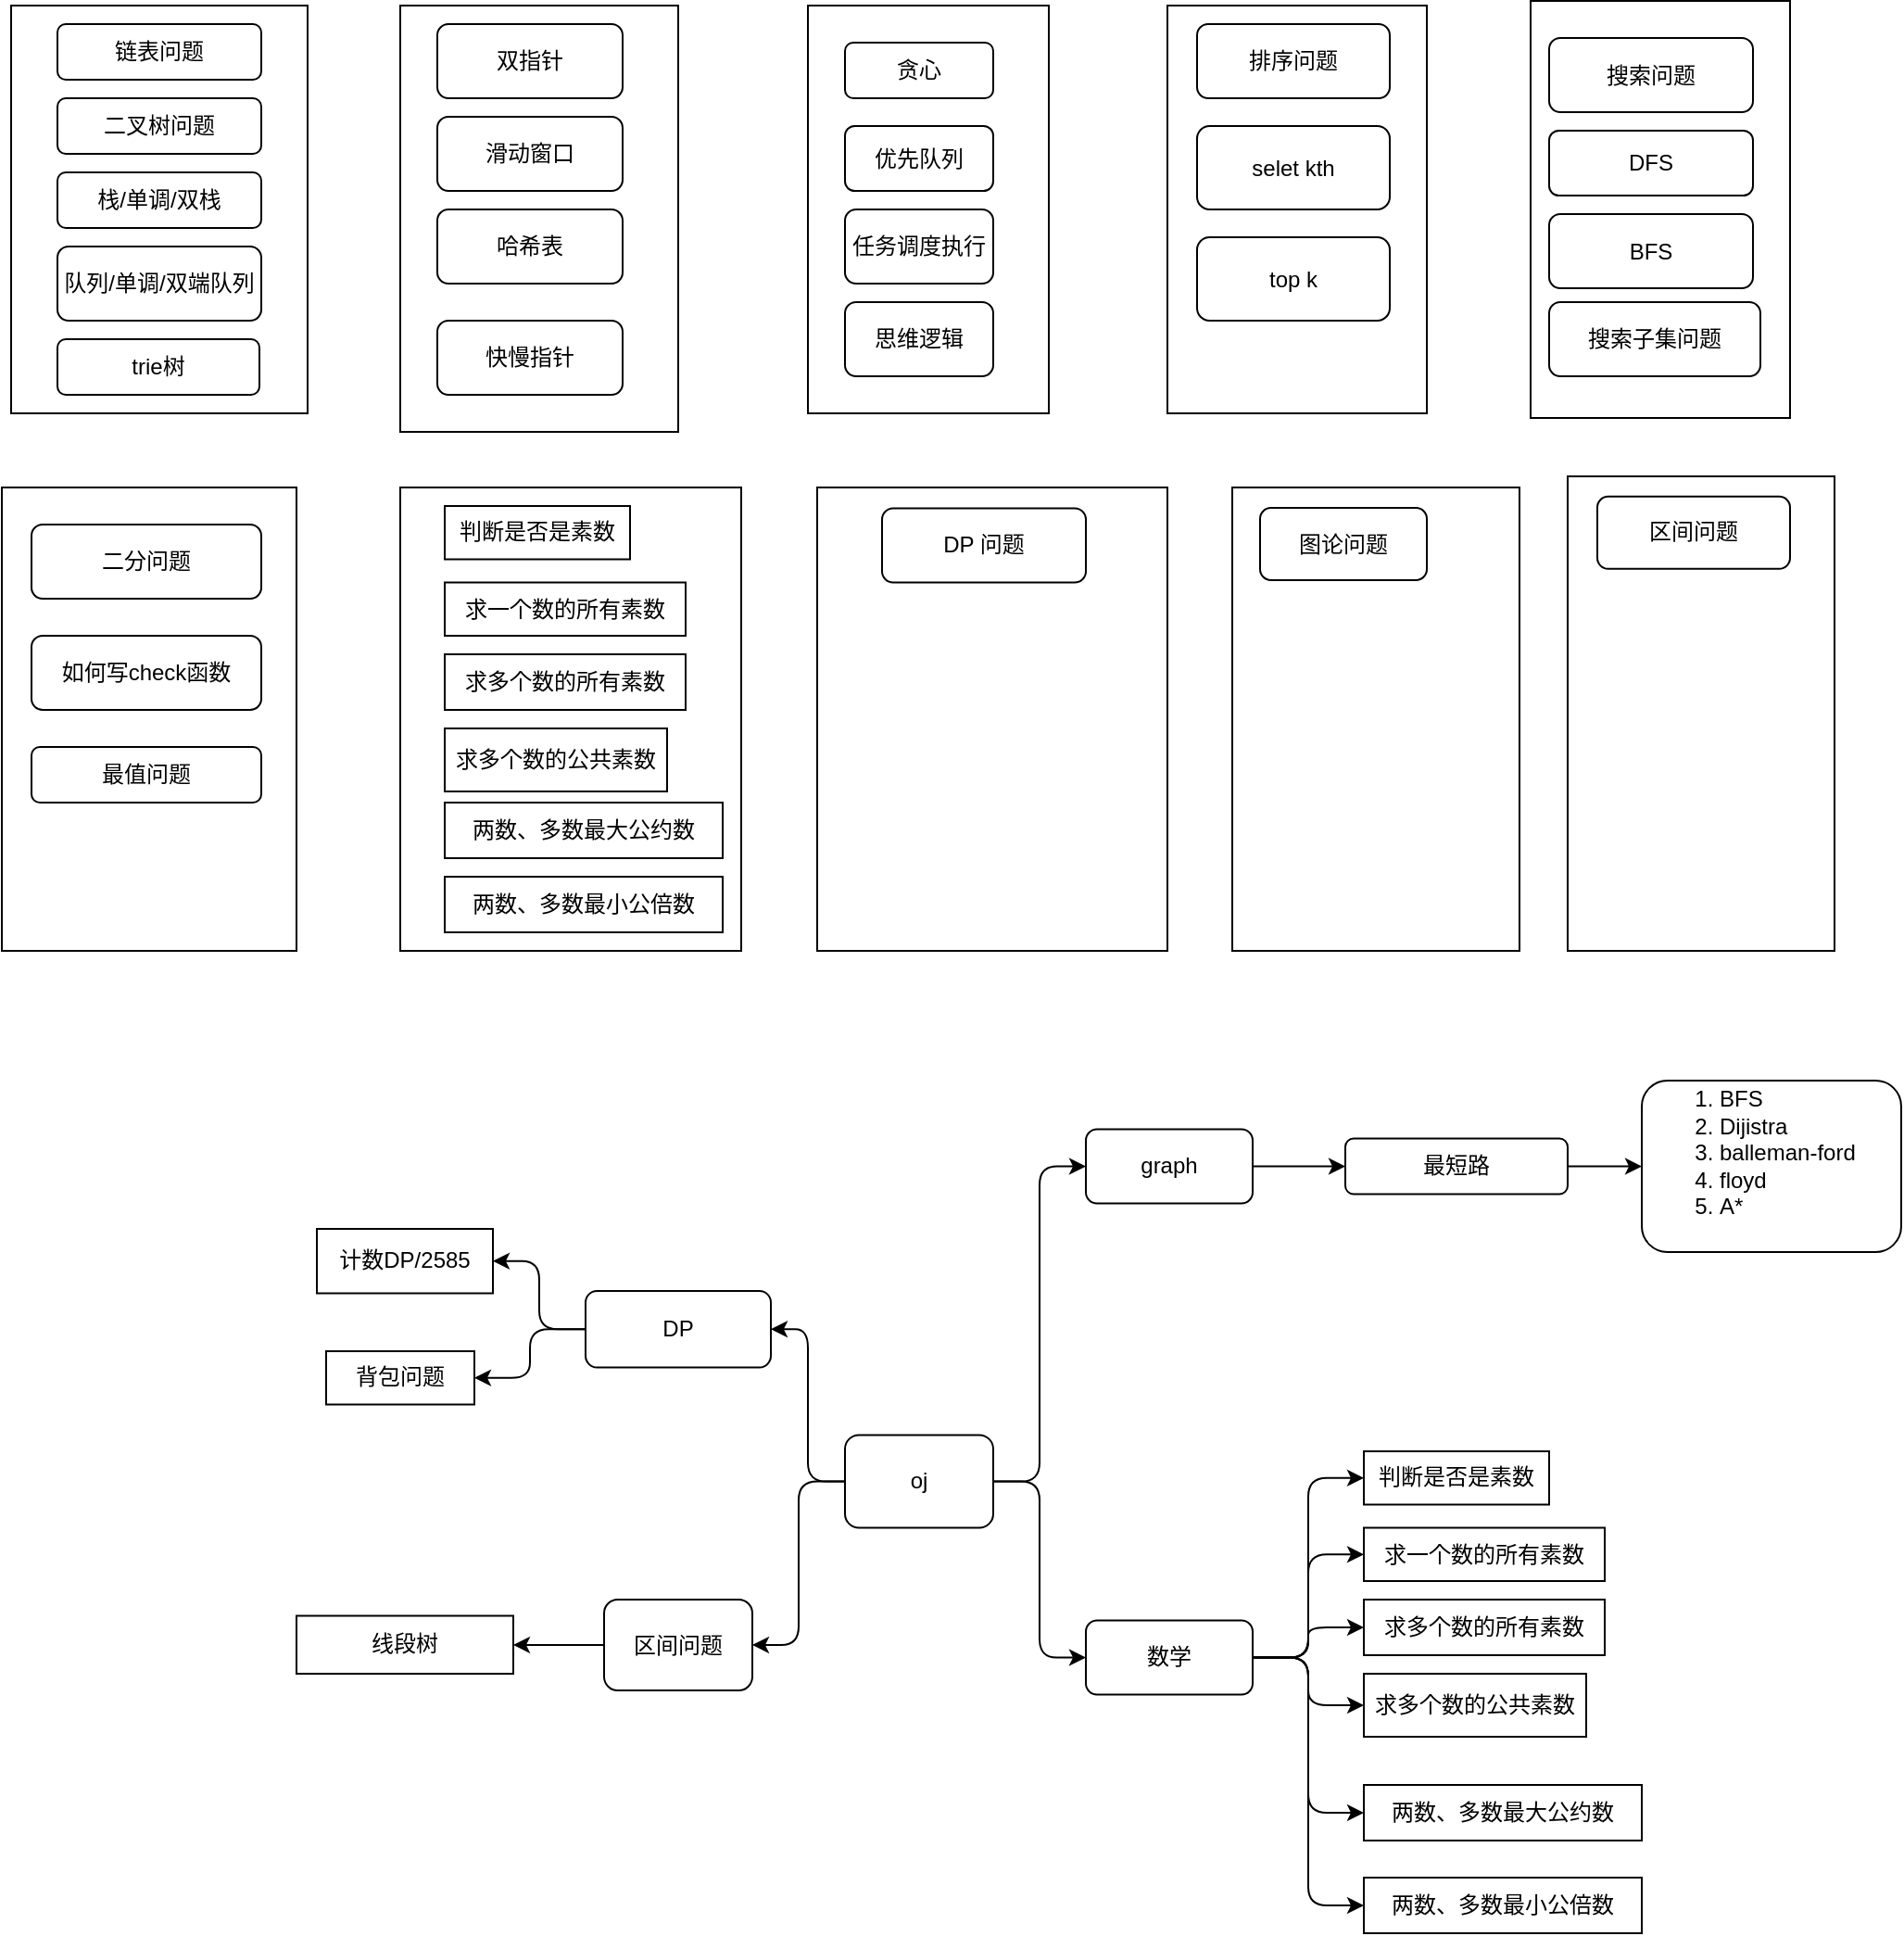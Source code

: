 <mxfile version="21.0.6" type="github">
  <diagram name="第 1 页" id="c0f3yW9Gil210HKwcmj0">
    <mxGraphModel dx="1306" dy="836" grid="1" gridSize="10" guides="1" tooltips="1" connect="1" arrows="1" fold="1" page="1" pageScale="1" pageWidth="2339" pageHeight="3300" math="0" shadow="0">
      <root>
        <mxCell id="0" />
        <mxCell id="1" parent="0" />
        <mxCell id="c8blgeXkBUVHCLApOhyp-82" value="" style="rounded=0;whiteSpace=wrap;html=1;" vertex="1" parent="1">
          <mxGeometry x="1006" y="424" width="144" height="256" as="geometry" />
        </mxCell>
        <mxCell id="c8blgeXkBUVHCLApOhyp-80" value="" style="rounded=0;whiteSpace=wrap;html=1;" vertex="1" parent="1">
          <mxGeometry x="825" y="430" width="155" height="250" as="geometry" />
        </mxCell>
        <mxCell id="c8blgeXkBUVHCLApOhyp-78" value="" style="rounded=0;whiteSpace=wrap;html=1;" vertex="1" parent="1">
          <mxGeometry x="601" y="430" width="189" height="250" as="geometry" />
        </mxCell>
        <mxCell id="c8blgeXkBUVHCLApOhyp-75" value="" style="rounded=0;whiteSpace=wrap;html=1;" vertex="1" parent="1">
          <mxGeometry x="376" y="430" width="184" height="250" as="geometry" />
        </mxCell>
        <mxCell id="c8blgeXkBUVHCLApOhyp-33" value="" style="rounded=0;whiteSpace=wrap;html=1;" vertex="1" parent="1">
          <mxGeometry x="161" y="430" width="159" height="250" as="geometry" />
        </mxCell>
        <mxCell id="c8blgeXkBUVHCLApOhyp-27" value="" style="rounded=0;whiteSpace=wrap;html=1;" vertex="1" parent="1">
          <mxGeometry x="790" y="170" width="140" height="220" as="geometry" />
        </mxCell>
        <mxCell id="c8blgeXkBUVHCLApOhyp-23" value="" style="rounded=0;whiteSpace=wrap;html=1;" vertex="1" parent="1">
          <mxGeometry x="986" y="167.5" width="140" height="225" as="geometry" />
        </mxCell>
        <mxCell id="c8blgeXkBUVHCLApOhyp-19" value="" style="rounded=0;whiteSpace=wrap;html=1;" vertex="1" parent="1">
          <mxGeometry x="596" y="170" width="130" height="220" as="geometry" />
        </mxCell>
        <mxCell id="c8blgeXkBUVHCLApOhyp-13" value="" style="rounded=0;whiteSpace=wrap;html=1;" vertex="1" parent="1">
          <mxGeometry x="376" y="170" width="150" height="230" as="geometry" />
        </mxCell>
        <mxCell id="c8blgeXkBUVHCLApOhyp-7" value="" style="rounded=0;whiteSpace=wrap;html=1;" vertex="1" parent="1">
          <mxGeometry x="166" y="170" width="160" height="220" as="geometry" />
        </mxCell>
        <mxCell id="R-X1Kzi6aorfEDV6HySt-5" style="edgeStyle=orthogonalEdgeStyle;rounded=1;orthogonalLoop=1;jettySize=auto;html=1;exitX=1;exitY=0.5;exitDx=0;exitDy=0;entryX=0;entryY=0.5;entryDx=0;entryDy=0;" parent="1" source="R-X1Kzi6aorfEDV6HySt-1" target="R-X1Kzi6aorfEDV6HySt-4" edge="1">
          <mxGeometry relative="1" as="geometry" />
        </mxCell>
        <mxCell id="3fjGZQysSv-eZ1hzzoia-2" style="edgeStyle=orthogonalEdgeStyle;rounded=1;orthogonalLoop=1;jettySize=auto;html=1;exitX=1;exitY=0.5;exitDx=0;exitDy=0;entryX=0;entryY=0.5;entryDx=0;entryDy=0;" parent="1" source="R-X1Kzi6aorfEDV6HySt-1" target="3fjGZQysSv-eZ1hzzoia-1" edge="1">
          <mxGeometry relative="1" as="geometry" />
        </mxCell>
        <mxCell id="Xv7DBx726RWobwCdAjJy-3" style="edgeStyle=orthogonalEdgeStyle;rounded=1;orthogonalLoop=1;jettySize=auto;html=1;exitX=0;exitY=0.5;exitDx=0;exitDy=0;entryX=1;entryY=0.5;entryDx=0;entryDy=0;" parent="1" source="R-X1Kzi6aorfEDV6HySt-1" target="Xv7DBx726RWobwCdAjJy-1" edge="1">
          <mxGeometry relative="1" as="geometry" />
        </mxCell>
        <mxCell id="nt6Zr_V4z6T5L9FxD4BE-2" style="edgeStyle=orthogonalEdgeStyle;rounded=1;orthogonalLoop=1;jettySize=auto;html=1;exitX=0;exitY=0.5;exitDx=0;exitDy=0;entryX=1;entryY=0.5;entryDx=0;entryDy=0;" parent="1" source="R-X1Kzi6aorfEDV6HySt-1" target="nt6Zr_V4z6T5L9FxD4BE-1" edge="1">
          <mxGeometry relative="1" as="geometry" />
        </mxCell>
        <mxCell id="R-X1Kzi6aorfEDV6HySt-1" value="oj" style="rounded=1;whiteSpace=wrap;html=1;" parent="1" vertex="1">
          <mxGeometry x="616" y="941.25" width="80" height="50" as="geometry" />
        </mxCell>
        <mxCell id="R-X1Kzi6aorfEDV6HySt-9" style="edgeStyle=orthogonalEdgeStyle;rounded=1;orthogonalLoop=1;jettySize=auto;html=1;exitX=1;exitY=0.5;exitDx=0;exitDy=0;entryX=0;entryY=0.5;entryDx=0;entryDy=0;" parent="1" source="R-X1Kzi6aorfEDV6HySt-4" target="R-X1Kzi6aorfEDV6HySt-8" edge="1">
          <mxGeometry relative="1" as="geometry" />
        </mxCell>
        <mxCell id="R-X1Kzi6aorfEDV6HySt-4" value="graph" style="rounded=1;whiteSpace=wrap;html=1;" parent="1" vertex="1">
          <mxGeometry x="746" y="776.25" width="90" height="40" as="geometry" />
        </mxCell>
        <mxCell id="R-X1Kzi6aorfEDV6HySt-13" style="edgeStyle=orthogonalEdgeStyle;rounded=1;orthogonalLoop=1;jettySize=auto;html=1;exitX=1;exitY=0.5;exitDx=0;exitDy=0;" parent="1" source="R-X1Kzi6aorfEDV6HySt-8" target="R-X1Kzi6aorfEDV6HySt-12" edge="1">
          <mxGeometry relative="1" as="geometry" />
        </mxCell>
        <mxCell id="R-X1Kzi6aorfEDV6HySt-8" value="最短路" style="rounded=1;whiteSpace=wrap;html=1;" parent="1" vertex="1">
          <mxGeometry x="886" y="781.25" width="120" height="30" as="geometry" />
        </mxCell>
        <mxCell id="R-X1Kzi6aorfEDV6HySt-12" value="&lt;ol&gt;&lt;li&gt;BFS&lt;/li&gt;&lt;li&gt;Dijistra&lt;/li&gt;&lt;li&gt;balleman-ford&lt;/li&gt;&lt;li&gt;floyd&lt;/li&gt;&lt;li&gt;A*&lt;/li&gt;&lt;/ol&gt;&lt;div&gt;&lt;br&gt;&lt;/div&gt;" style="rounded=1;whiteSpace=wrap;html=1;align=left;" parent="1" vertex="1">
          <mxGeometry x="1046" y="750" width="140" height="92.5" as="geometry" />
        </mxCell>
        <mxCell id="3fjGZQysSv-eZ1hzzoia-4" style="edgeStyle=orthogonalEdgeStyle;rounded=1;orthogonalLoop=1;jettySize=auto;html=1;exitX=1;exitY=0.5;exitDx=0;exitDy=0;entryX=0;entryY=0.5;entryDx=0;entryDy=0;" parent="1" source="3fjGZQysSv-eZ1hzzoia-1" target="3fjGZQysSv-eZ1hzzoia-3" edge="1">
          <mxGeometry relative="1" as="geometry" />
        </mxCell>
        <mxCell id="3fjGZQysSv-eZ1hzzoia-8" style="edgeStyle=orthogonalEdgeStyle;rounded=1;orthogonalLoop=1;jettySize=auto;html=1;exitX=1;exitY=0.5;exitDx=0;exitDy=0;entryX=0;entryY=0.5;entryDx=0;entryDy=0;" parent="1" source="3fjGZQysSv-eZ1hzzoia-1" target="3fjGZQysSv-eZ1hzzoia-7" edge="1">
          <mxGeometry relative="1" as="geometry" />
        </mxCell>
        <mxCell id="3fjGZQysSv-eZ1hzzoia-11" style="edgeStyle=orthogonalEdgeStyle;rounded=1;orthogonalLoop=1;jettySize=auto;html=1;exitX=1;exitY=0.5;exitDx=0;exitDy=0;entryX=0;entryY=0.5;entryDx=0;entryDy=0;" parent="1" source="3fjGZQysSv-eZ1hzzoia-1" target="3fjGZQysSv-eZ1hzzoia-10" edge="1">
          <mxGeometry relative="1" as="geometry" />
        </mxCell>
        <mxCell id="3fjGZQysSv-eZ1hzzoia-13" style="edgeStyle=orthogonalEdgeStyle;rounded=1;orthogonalLoop=1;jettySize=auto;html=1;entryX=0;entryY=0.5;entryDx=0;entryDy=0;" parent="1" source="3fjGZQysSv-eZ1hzzoia-1" target="3fjGZQysSv-eZ1hzzoia-12" edge="1">
          <mxGeometry relative="1" as="geometry" />
        </mxCell>
        <mxCell id="3fjGZQysSv-eZ1hzzoia-17" style="edgeStyle=orthogonalEdgeStyle;rounded=1;orthogonalLoop=1;jettySize=auto;html=1;exitX=1;exitY=0.5;exitDx=0;exitDy=0;entryX=0;entryY=0.5;entryDx=0;entryDy=0;" parent="1" source="3fjGZQysSv-eZ1hzzoia-1" target="3fjGZQysSv-eZ1hzzoia-16" edge="1">
          <mxGeometry relative="1" as="geometry" />
        </mxCell>
        <mxCell id="3fjGZQysSv-eZ1hzzoia-19" style="edgeStyle=orthogonalEdgeStyle;rounded=1;orthogonalLoop=1;jettySize=auto;html=1;exitX=1;exitY=0.5;exitDx=0;exitDy=0;entryX=0;entryY=0.5;entryDx=0;entryDy=0;" parent="1" source="3fjGZQysSv-eZ1hzzoia-1" target="3fjGZQysSv-eZ1hzzoia-18" edge="1">
          <mxGeometry relative="1" as="geometry" />
        </mxCell>
        <mxCell id="3fjGZQysSv-eZ1hzzoia-1" value="数学" style="rounded=1;whiteSpace=wrap;html=1;" parent="1" vertex="1">
          <mxGeometry x="746" y="1041.25" width="90" height="40" as="geometry" />
        </mxCell>
        <mxCell id="3fjGZQysSv-eZ1hzzoia-3" value="判断是否是素数" style="rounded=0;whiteSpace=wrap;html=1;" parent="1" vertex="1">
          <mxGeometry x="896" y="950" width="100" height="28.75" as="geometry" />
        </mxCell>
        <mxCell id="3fjGZQysSv-eZ1hzzoia-7" value="两数、多数最大公约数" style="rounded=0;whiteSpace=wrap;html=1;" parent="1" vertex="1">
          <mxGeometry x="896" y="1130" width="150" height="30" as="geometry" />
        </mxCell>
        <mxCell id="3fjGZQysSv-eZ1hzzoia-10" value="两数、多数最小公倍数" style="rounded=0;whiteSpace=wrap;html=1;" parent="1" vertex="1">
          <mxGeometry x="896" y="1180" width="150" height="30" as="geometry" />
        </mxCell>
        <mxCell id="3fjGZQysSv-eZ1hzzoia-12" value="求一个数的所有素数" style="rounded=0;whiteSpace=wrap;html=1;" parent="1" vertex="1">
          <mxGeometry x="896" y="991.25" width="130" height="28.75" as="geometry" />
        </mxCell>
        <mxCell id="3fjGZQysSv-eZ1hzzoia-16" value="求多个数的所有素数" style="rounded=0;whiteSpace=wrap;html=1;" parent="1" vertex="1">
          <mxGeometry x="896" y="1030" width="130" height="30" as="geometry" />
        </mxCell>
        <mxCell id="3fjGZQysSv-eZ1hzzoia-18" value="求多个数的公共素数" style="rounded=0;whiteSpace=wrap;html=1;" parent="1" vertex="1">
          <mxGeometry x="896" y="1070" width="120" height="34" as="geometry" />
        </mxCell>
        <mxCell id="Xv7DBx726RWobwCdAjJy-5" style="edgeStyle=orthogonalEdgeStyle;rounded=1;orthogonalLoop=1;jettySize=auto;html=1;exitX=0;exitY=0.5;exitDx=0;exitDy=0;entryX=1;entryY=0.5;entryDx=0;entryDy=0;" parent="1" source="Xv7DBx726RWobwCdAjJy-1" target="Xv7DBx726RWobwCdAjJy-4" edge="1">
          <mxGeometry relative="1" as="geometry" />
        </mxCell>
        <mxCell id="Xv7DBx726RWobwCdAjJy-8" style="edgeStyle=orthogonalEdgeStyle;rounded=1;orthogonalLoop=1;jettySize=auto;html=1;exitX=0;exitY=0.5;exitDx=0;exitDy=0;entryX=1;entryY=0.5;entryDx=0;entryDy=0;" parent="1" source="Xv7DBx726RWobwCdAjJy-1" target="Xv7DBx726RWobwCdAjJy-6" edge="1">
          <mxGeometry relative="1" as="geometry" />
        </mxCell>
        <mxCell id="Xv7DBx726RWobwCdAjJy-1" value="DP" style="rounded=1;whiteSpace=wrap;html=1;" parent="1" vertex="1">
          <mxGeometry x="476" y="863.5" width="100" height="41.25" as="geometry" />
        </mxCell>
        <mxCell id="Xv7DBx726RWobwCdAjJy-4" value="计数DP/2585" style="rounded=0;whiteSpace=wrap;html=1;" parent="1" vertex="1">
          <mxGeometry x="331" y="830" width="95" height="34.75" as="geometry" />
        </mxCell>
        <mxCell id="Xv7DBx726RWobwCdAjJy-6" value="背包问题" style="rounded=0;whiteSpace=wrap;html=1;" parent="1" vertex="1">
          <mxGeometry x="336" y="896" width="80" height="28.75" as="geometry" />
        </mxCell>
        <mxCell id="4DcOTyK1AXmUQ5a3hMAk-1" style="edgeStyle=orthogonalEdgeStyle;rounded=1;orthogonalLoop=1;jettySize=auto;html=1;exitX=0;exitY=0.5;exitDx=0;exitDy=0;" parent="1" source="nt6Zr_V4z6T5L9FxD4BE-1" target="nt6Zr_V4z6T5L9FxD4BE-3" edge="1">
          <mxGeometry relative="1" as="geometry" />
        </mxCell>
        <mxCell id="nt6Zr_V4z6T5L9FxD4BE-1" value="区间问题" style="rounded=1;whiteSpace=wrap;html=1;" parent="1" vertex="1">
          <mxGeometry x="486" y="1030" width="80" height="49" as="geometry" />
        </mxCell>
        <mxCell id="nt6Zr_V4z6T5L9FxD4BE-3" value="线段树" style="rounded=0;whiteSpace=wrap;html=1;" parent="1" vertex="1">
          <mxGeometry x="320" y="1038.75" width="117" height="31.25" as="geometry" />
        </mxCell>
        <mxCell id="c8blgeXkBUVHCLApOhyp-3" value="链表问题" style="rounded=1;whiteSpace=wrap;html=1;" vertex="1" parent="1">
          <mxGeometry x="191" y="180" width="110" height="30" as="geometry" />
        </mxCell>
        <mxCell id="c8blgeXkBUVHCLApOhyp-4" value="二叉树问题" style="rounded=1;whiteSpace=wrap;html=1;" vertex="1" parent="1">
          <mxGeometry x="191" y="220" width="110" height="30" as="geometry" />
        </mxCell>
        <mxCell id="c8blgeXkBUVHCLApOhyp-5" value="栈/单调/双栈" style="rounded=1;whiteSpace=wrap;html=1;" vertex="1" parent="1">
          <mxGeometry x="191" y="260" width="110" height="30" as="geometry" />
        </mxCell>
        <mxCell id="c8blgeXkBUVHCLApOhyp-6" value="队列/单调/双端队列" style="rounded=1;whiteSpace=wrap;html=1;" vertex="1" parent="1">
          <mxGeometry x="191" y="300" width="110" height="40" as="geometry" />
        </mxCell>
        <mxCell id="c8blgeXkBUVHCLApOhyp-8" value="双指针" style="rounded=1;whiteSpace=wrap;html=1;" vertex="1" parent="1">
          <mxGeometry x="396" y="180" width="100" height="40" as="geometry" />
        </mxCell>
        <mxCell id="c8blgeXkBUVHCLApOhyp-9" value="滑动窗口" style="rounded=1;whiteSpace=wrap;html=1;" vertex="1" parent="1">
          <mxGeometry x="396" y="230" width="100" height="40" as="geometry" />
        </mxCell>
        <mxCell id="c8blgeXkBUVHCLApOhyp-10" value="哈希表" style="rounded=1;whiteSpace=wrap;html=1;" vertex="1" parent="1">
          <mxGeometry x="396" y="280" width="100" height="40" as="geometry" />
        </mxCell>
        <mxCell id="c8blgeXkBUVHCLApOhyp-12" value="快慢指针" style="rounded=1;whiteSpace=wrap;html=1;" vertex="1" parent="1">
          <mxGeometry x="396" y="340" width="100" height="40" as="geometry" />
        </mxCell>
        <mxCell id="c8blgeXkBUVHCLApOhyp-14" value="贪心" style="rounded=1;whiteSpace=wrap;html=1;" vertex="1" parent="1">
          <mxGeometry x="616" y="190" width="80" height="30" as="geometry" />
        </mxCell>
        <mxCell id="c8blgeXkBUVHCLApOhyp-16" value="优先队列" style="rounded=1;whiteSpace=wrap;html=1;" vertex="1" parent="1">
          <mxGeometry x="616" y="235" width="80" height="35" as="geometry" />
        </mxCell>
        <mxCell id="c8blgeXkBUVHCLApOhyp-17" value="思维逻辑" style="rounded=1;whiteSpace=wrap;html=1;" vertex="1" parent="1">
          <mxGeometry x="616" y="330" width="80" height="40" as="geometry" />
        </mxCell>
        <mxCell id="c8blgeXkBUVHCLApOhyp-18" value="任务调度执行" style="rounded=1;whiteSpace=wrap;html=1;" vertex="1" parent="1">
          <mxGeometry x="616" y="280" width="80" height="40" as="geometry" />
        </mxCell>
        <mxCell id="c8blgeXkBUVHCLApOhyp-20" value="搜索问题" style="rounded=1;whiteSpace=wrap;html=1;" vertex="1" parent="1">
          <mxGeometry x="996" y="187.5" width="110" height="40" as="geometry" />
        </mxCell>
        <mxCell id="c8blgeXkBUVHCLApOhyp-21" value="DFS" style="rounded=1;whiteSpace=wrap;html=1;" vertex="1" parent="1">
          <mxGeometry x="996" y="237.5" width="110" height="35" as="geometry" />
        </mxCell>
        <mxCell id="c8blgeXkBUVHCLApOhyp-22" value="BFS" style="rounded=1;whiteSpace=wrap;html=1;" vertex="1" parent="1">
          <mxGeometry x="996" y="282.5" width="110" height="40" as="geometry" />
        </mxCell>
        <mxCell id="c8blgeXkBUVHCLApOhyp-24" value="排序问题" style="rounded=1;whiteSpace=wrap;html=1;" vertex="1" parent="1">
          <mxGeometry x="806" y="180" width="104" height="40" as="geometry" />
        </mxCell>
        <mxCell id="c8blgeXkBUVHCLApOhyp-25" value="selet kth&lt;br&gt;" style="rounded=1;whiteSpace=wrap;html=1;" vertex="1" parent="1">
          <mxGeometry x="806" y="235" width="104" height="45" as="geometry" />
        </mxCell>
        <mxCell id="c8blgeXkBUVHCLApOhyp-26" value="top k" style="rounded=1;whiteSpace=wrap;html=1;" vertex="1" parent="1">
          <mxGeometry x="806" y="295" width="104" height="45" as="geometry" />
        </mxCell>
        <mxCell id="c8blgeXkBUVHCLApOhyp-29" value="搜索子集问题" style="rounded=1;whiteSpace=wrap;html=1;" vertex="1" parent="1">
          <mxGeometry x="996" y="330" width="114" height="40" as="geometry" />
        </mxCell>
        <mxCell id="c8blgeXkBUVHCLApOhyp-30" value="二分问题" style="rounded=1;whiteSpace=wrap;html=1;" vertex="1" parent="1">
          <mxGeometry x="177" y="450" width="124" height="40" as="geometry" />
        </mxCell>
        <mxCell id="c8blgeXkBUVHCLApOhyp-31" value="如何写check函数" style="rounded=1;whiteSpace=wrap;html=1;" vertex="1" parent="1">
          <mxGeometry x="177" y="510" width="124" height="40" as="geometry" />
        </mxCell>
        <mxCell id="c8blgeXkBUVHCLApOhyp-32" value="最值问题" style="rounded=1;whiteSpace=wrap;html=1;" vertex="1" parent="1">
          <mxGeometry x="177" y="570" width="124" height="30" as="geometry" />
        </mxCell>
        <mxCell id="c8blgeXkBUVHCLApOhyp-69" value="判断是否是素数" style="rounded=0;whiteSpace=wrap;html=1;" vertex="1" parent="1">
          <mxGeometry x="400" y="440" width="100" height="28.75" as="geometry" />
        </mxCell>
        <mxCell id="c8blgeXkBUVHCLApOhyp-70" value="两数、多数最大公约数" style="rounded=0;whiteSpace=wrap;html=1;" vertex="1" parent="1">
          <mxGeometry x="400" y="600" width="150" height="30" as="geometry" />
        </mxCell>
        <mxCell id="c8blgeXkBUVHCLApOhyp-71" value="两数、多数最小公倍数" style="rounded=0;whiteSpace=wrap;html=1;" vertex="1" parent="1">
          <mxGeometry x="400" y="640" width="150" height="30" as="geometry" />
        </mxCell>
        <mxCell id="c8blgeXkBUVHCLApOhyp-72" value="求一个数的所有素数" style="rounded=0;whiteSpace=wrap;html=1;" vertex="1" parent="1">
          <mxGeometry x="400" y="481.25" width="130" height="28.75" as="geometry" />
        </mxCell>
        <mxCell id="c8blgeXkBUVHCLApOhyp-73" value="求多个数的所有素数" style="rounded=0;whiteSpace=wrap;html=1;" vertex="1" parent="1">
          <mxGeometry x="400" y="520" width="130" height="30" as="geometry" />
        </mxCell>
        <mxCell id="c8blgeXkBUVHCLApOhyp-74" value="求多个数的公共素数" style="rounded=0;whiteSpace=wrap;html=1;" vertex="1" parent="1">
          <mxGeometry x="400" y="560" width="120" height="34" as="geometry" />
        </mxCell>
        <mxCell id="c8blgeXkBUVHCLApOhyp-76" value="trie树" style="rounded=1;whiteSpace=wrap;html=1;" vertex="1" parent="1">
          <mxGeometry x="191" y="350" width="109" height="30" as="geometry" />
        </mxCell>
        <mxCell id="c8blgeXkBUVHCLApOhyp-77" value="DP 问题" style="rounded=1;whiteSpace=wrap;html=1;" vertex="1" parent="1">
          <mxGeometry x="636" y="441.25" width="110" height="40" as="geometry" />
        </mxCell>
        <mxCell id="c8blgeXkBUVHCLApOhyp-79" value="图论问题" style="rounded=1;whiteSpace=wrap;html=1;" vertex="1" parent="1">
          <mxGeometry x="840" y="441" width="90" height="39" as="geometry" />
        </mxCell>
        <mxCell id="c8blgeXkBUVHCLApOhyp-81" value="区间问题" style="rounded=1;whiteSpace=wrap;html=1;" vertex="1" parent="1">
          <mxGeometry x="1022" y="434.88" width="104" height="39" as="geometry" />
        </mxCell>
      </root>
    </mxGraphModel>
  </diagram>
</mxfile>

